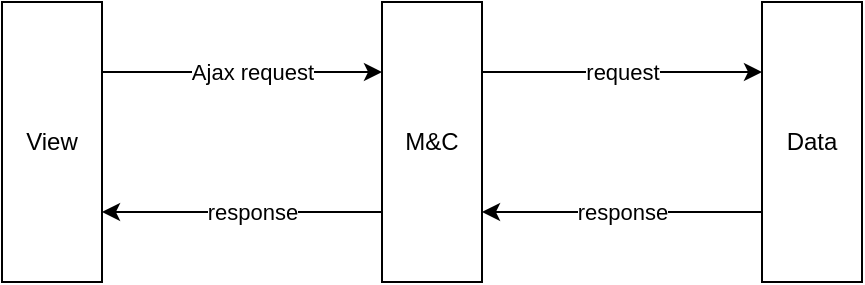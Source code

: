 <mxfile version="24.5.2" type="github">
  <diagram id="6hbbpIXbagO3LyQ_7F2M" name="第 1 页">
    <mxGraphModel dx="1036" dy="611" grid="1" gridSize="10" guides="1" tooltips="1" connect="1" arrows="1" fold="1" page="1" pageScale="1" pageWidth="827" pageHeight="1169" math="0" shadow="0">
      <root>
        <mxCell id="0" />
        <mxCell id="1" parent="0" />
        <mxCell id="3gAoSh5LOPE3TBUiJXqV-1" value="" style="group" vertex="1" connectable="0" parent="1">
          <mxGeometry x="180" y="200" width="430" height="140" as="geometry" />
        </mxCell>
        <mxCell id="-CDg-MddPR8CSV15vGSz-1" value="View" style="rounded=0;whiteSpace=wrap;html=1;" parent="3gAoSh5LOPE3TBUiJXqV-1" vertex="1">
          <mxGeometry width="50" height="140" as="geometry" />
        </mxCell>
        <mxCell id="-CDg-MddPR8CSV15vGSz-2" value="M&amp;amp;C" style="rounded=0;whiteSpace=wrap;html=1;" parent="3gAoSh5LOPE3TBUiJXqV-1" vertex="1">
          <mxGeometry x="190" width="50" height="140" as="geometry" />
        </mxCell>
        <mxCell id="-CDg-MddPR8CSV15vGSz-4" value="" style="endArrow=classic;html=1;rounded=0;exitX=1;exitY=0.25;exitDx=0;exitDy=0;entryX=0;entryY=0.25;entryDx=0;entryDy=0;" parent="3gAoSh5LOPE3TBUiJXqV-1" source="-CDg-MddPR8CSV15vGSz-1" target="-CDg-MddPR8CSV15vGSz-2" edge="1">
          <mxGeometry relative="1" as="geometry">
            <mxPoint x="180" y="120" as="sourcePoint" />
            <mxPoint x="280" y="120" as="targetPoint" />
          </mxGeometry>
        </mxCell>
        <mxCell id="-CDg-MddPR8CSV15vGSz-5" value="Ajax request" style="edgeLabel;resizable=0;html=1;align=center;verticalAlign=middle;" parent="-CDg-MddPR8CSV15vGSz-4" connectable="0" vertex="1">
          <mxGeometry relative="1" as="geometry">
            <mxPoint x="5" as="offset" />
          </mxGeometry>
        </mxCell>
        <mxCell id="-CDg-MddPR8CSV15vGSz-6" value="" style="endArrow=classic;html=1;rounded=0;exitX=0;exitY=0.75;exitDx=0;exitDy=0;entryX=1;entryY=0.75;entryDx=0;entryDy=0;" parent="3gAoSh5LOPE3TBUiJXqV-1" source="-CDg-MddPR8CSV15vGSz-2" target="-CDg-MddPR8CSV15vGSz-1" edge="1">
          <mxGeometry relative="1" as="geometry">
            <mxPoint x="180" y="120" as="sourcePoint" />
            <mxPoint x="280" y="120" as="targetPoint" />
          </mxGeometry>
        </mxCell>
        <mxCell id="-CDg-MddPR8CSV15vGSz-7" value="response" style="edgeLabel;resizable=0;html=1;align=center;verticalAlign=middle;" parent="-CDg-MddPR8CSV15vGSz-6" connectable="0" vertex="1">
          <mxGeometry relative="1" as="geometry">
            <mxPoint x="5" as="offset" />
          </mxGeometry>
        </mxCell>
        <mxCell id="-CDg-MddPR8CSV15vGSz-8" value="Data" style="rounded=0;whiteSpace=wrap;html=1;" parent="3gAoSh5LOPE3TBUiJXqV-1" vertex="1">
          <mxGeometry x="380" width="50" height="140" as="geometry" />
        </mxCell>
        <mxCell id="-CDg-MddPR8CSV15vGSz-9" value="" style="endArrow=classic;html=1;rounded=0;exitX=1;exitY=0.25;exitDx=0;exitDy=0;entryX=0;entryY=0.25;entryDx=0;entryDy=0;" parent="3gAoSh5LOPE3TBUiJXqV-1" source="-CDg-MddPR8CSV15vGSz-2" target="-CDg-MddPR8CSV15vGSz-8" edge="1">
          <mxGeometry relative="1" as="geometry">
            <mxPoint x="260" y="40" as="sourcePoint" />
            <mxPoint x="360" y="40" as="targetPoint" />
          </mxGeometry>
        </mxCell>
        <mxCell id="-CDg-MddPR8CSV15vGSz-10" value="request" style="edgeLabel;resizable=0;html=1;align=center;verticalAlign=middle;" parent="-CDg-MddPR8CSV15vGSz-9" connectable="0" vertex="1">
          <mxGeometry relative="1" as="geometry" />
        </mxCell>
        <mxCell id="-CDg-MddPR8CSV15vGSz-11" value="" style="endArrow=classic;html=1;rounded=0;exitX=0;exitY=0.75;exitDx=0;exitDy=0;entryX=1;entryY=0.75;entryDx=0;entryDy=0;" parent="3gAoSh5LOPE3TBUiJXqV-1" source="-CDg-MddPR8CSV15vGSz-8" target="-CDg-MddPR8CSV15vGSz-2" edge="1">
          <mxGeometry relative="1" as="geometry">
            <mxPoint x="180" y="120" as="sourcePoint" />
            <mxPoint x="310" y="130" as="targetPoint" />
          </mxGeometry>
        </mxCell>
        <mxCell id="-CDg-MddPR8CSV15vGSz-12" value="response" style="edgeLabel;resizable=0;html=1;align=center;verticalAlign=middle;" parent="-CDg-MddPR8CSV15vGSz-11" connectable="0" vertex="1">
          <mxGeometry relative="1" as="geometry" />
        </mxCell>
      </root>
    </mxGraphModel>
  </diagram>
</mxfile>
